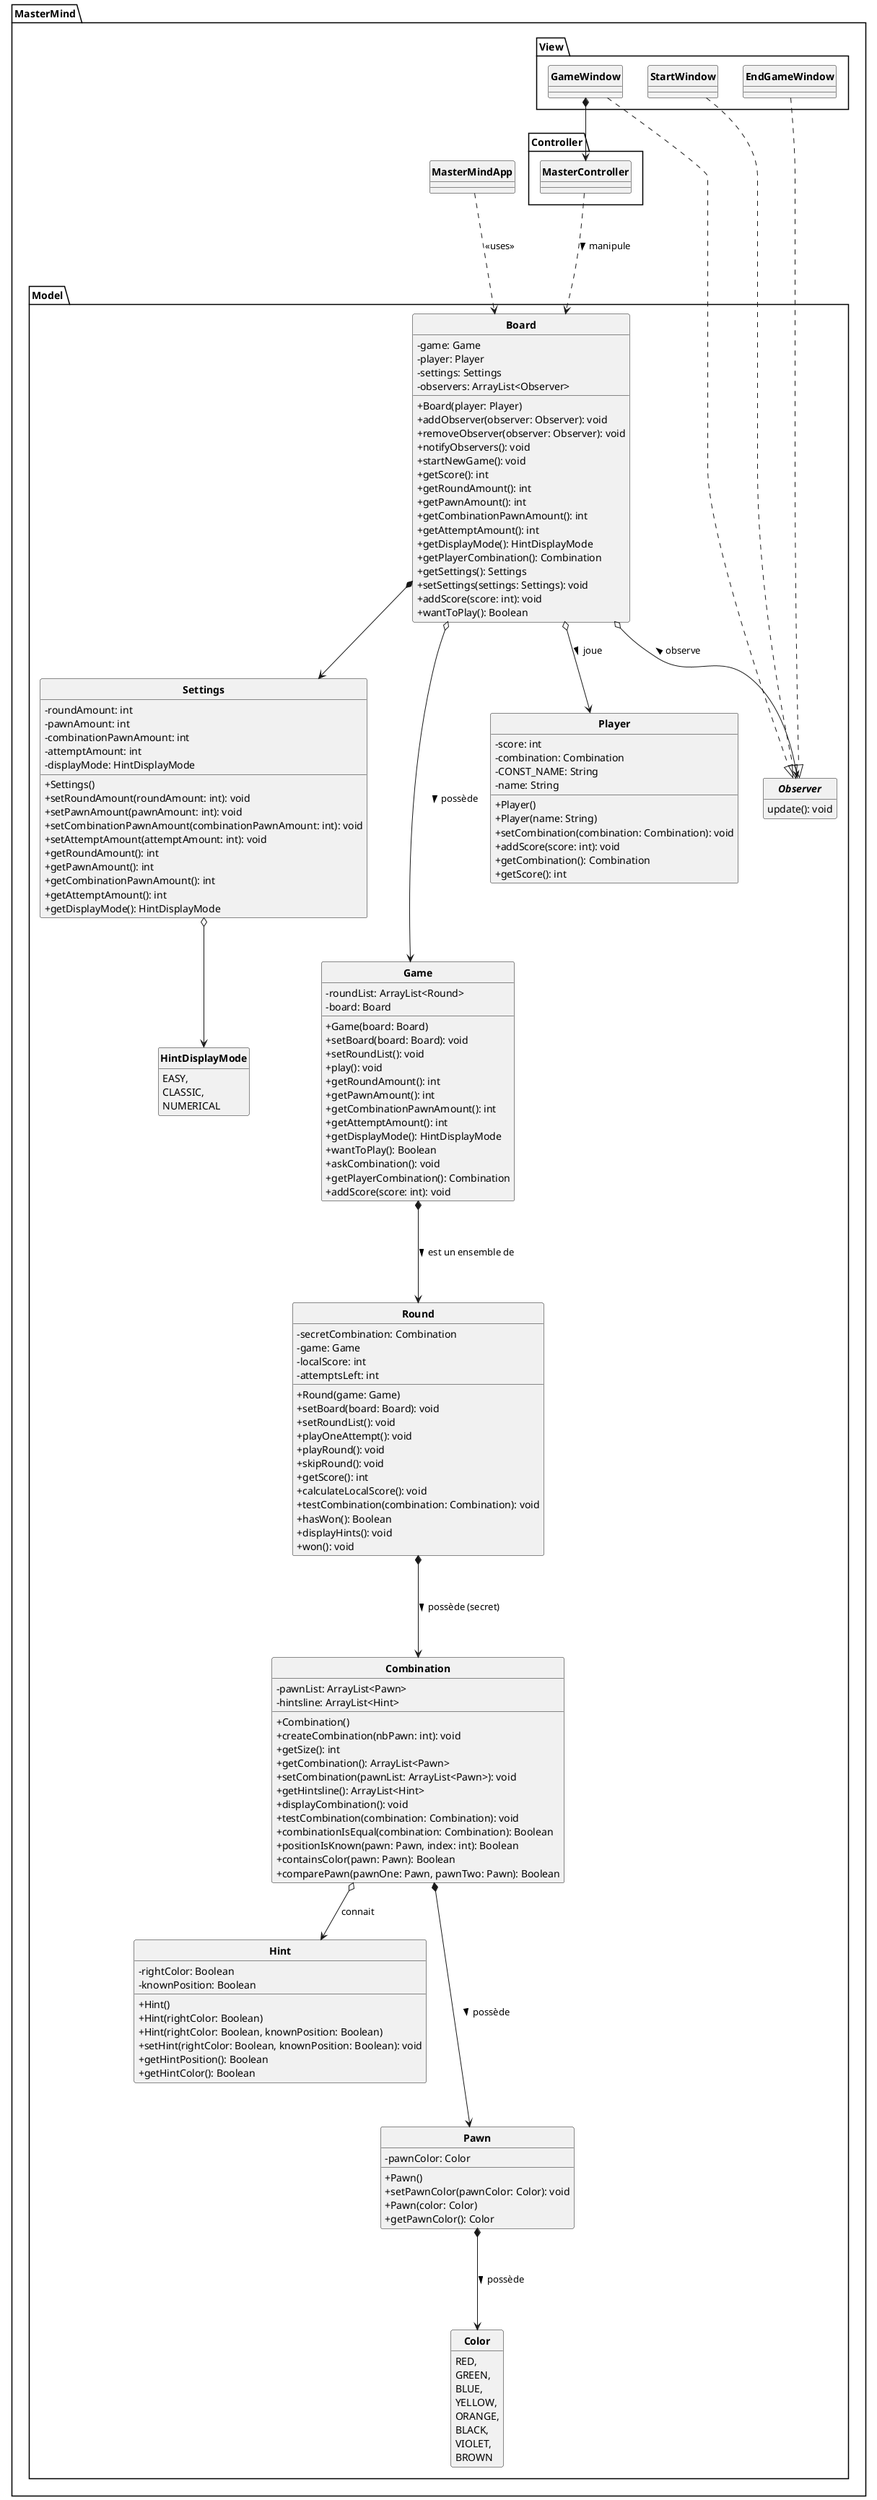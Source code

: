 @startuml
'https://plantuml.com/class-diagram
skinparam style strictuml
skinparam classAttributeIconSize 0
skinparam classFontStyle Bold
hide enum methods
hide interface attributes

package MasterMind{
    class MasterMindApp{
    }
        package Controller{
            class MasterController{
            }
        }
        package Model {
class Board {
    - game: Game
    - player: Player
    - settings: Settings
    - observers: ArrayList<Observer>

    + Board(player: Player)
    + addObserver(observer: Observer): void
    + removeObserver(observer: Observer): void
    + notifyObservers(): void
    + startNewGame(): void
    + getScore(): int
    + getRoundAmount(): int
    + getPawnAmount(): int
    + getCombinationPawnAmount(): int
    + getAttemptAmount(): int
    + getDisplayMode(): HintDisplayMode
    + getPlayerCombination(): Combination
    + getSettings(): Settings
    + setSettings(settings: Settings): void
    + addScore(score: int): void
    + wantToPlay(): Boolean
}

class Settings {
    - roundAmount: int
    - pawnAmount: int
    - combinationPawnAmount: int
    - attemptAmount: int
    - displayMode: HintDisplayMode

    + Settings()
    + setRoundAmount(roundAmount: int): void
    + setPawnAmount(pawnAmount: int): void
    + setCombinationPawnAmount(combinationPawnAmount: int): void
    + setAttemptAmount(attemptAmount: int): void
    + getRoundAmount(): int
    + getPawnAmount(): int
    + getCombinationPawnAmount(): int
    + getAttemptAmount(): int
    + getDisplayMode(): HintDisplayMode
}

class Game {
    - roundList: ArrayList<Round>
    - board: Board

    + Game(board: Board)
    + setBoard(board: Board): void
    + setRoundList(): void
    + play(): void
    + getRoundAmount(): int
    + getPawnAmount(): int
    + getCombinationPawnAmount(): int
    + getAttemptAmount(): int
    + getDisplayMode(): HintDisplayMode
    + wantToPlay(): Boolean
    + askCombination(): void
    + getPlayerCombination(): Combination
    + addScore(score: int): void
}

class Round {
    - secretCombination: Combination
    - game: Game
    - localScore: int
    - attemptsLeft: int

    + Round(game: Game)
    + setBoard(board: Board): void
    + setRoundList(): void
    + playOneAttempt(): void
    + playRound(): void
    + skipRound(): void
    + getScore(): int
    + calculateLocalScore(): void
    + testCombination(combination: Combination): void
    + hasWon(): Boolean
    + displayHints(): void
    + won(): void
}

class Player {
    - score: int
    - combination: Combination
    - CONST_NAME: String
    - name: String

    + Player()
    + Player(name: String)
    + setCombination(combination: Combination): void
    + addScore(score: int): void
    + getCombination(): Combination
    + getScore(): int
}

class Combination {
    - pawnList: ArrayList<Pawn>
    - hintsline: ArrayList<Hint>

    + Combination()
    + createCombination(nbPawn: int): void
    + getSize(): int
    + getCombination(): ArrayList<Pawn>
    + setCombination(pawnList: ArrayList<Pawn>): void
    + getHintsline(): ArrayList<Hint>
    + displayCombination(): void
    + testCombination(combination: Combination): void
    + combinationIsEqual(combination: Combination): Boolean
    + positionIsKnown(pawn: Pawn, index: int): Boolean
    + containsColor(pawn: Pawn): Boolean
    + comparePawn(pawnOne: Pawn, pawnTwo: Pawn): Boolean
}

class Hint {
    - rightColor: Boolean
    - knownPosition: Boolean

    + Hint()
    + Hint(rightColor: Boolean)
    + Hint(rightColor: Boolean, knownPosition: Boolean)
    + setHint(rightColor: Boolean, knownPosition: Boolean): void
    + getHintPosition(): Boolean
    + getHintColor(): Boolean
}

class Pawn {
    - pawnColor: Color

    + Pawn()
    + setPawnColor(pawnColor: Color): void
    + Pawn(color: Color)
    + getPawnColor(): Color
}

enum Color {
    RED,
    GREEN,
    BLUE,
    YELLOW,
    ORANGE,
    BLACK,
    VIOLET,
    BROWN
}

enum HintDisplayMode {
    EASY,
    CLASSIC,
    NUMERICAL
}

interface Observer {
    update(): void
}
        }
        package View {
            class GameWindow {
            }
            class StartWindow{
            }
            class EndGameWindow{
            }
        }
}

'Base pas ouf mais c'est un début'
'####VUES####'
GameWindow *--> MasterController
GameWindow ...|> Observer
StartWindow ...|> Observer
EndGameWindow ...|> Observer
'####MODEL####'
Combination *---> Pawn : > possède
Pawn *---> Color : > possède
Game *---> Round : > est un ensemble de
Board o--> Observer : < observe
Round *---> Combination : > possède (secret)
Board o---> Game : > possède
Board *--> Settings
Settings o--> HintDisplayMode
Board o--> Player : > joue
Combination o--> Hint : connait
'a revoir'

'####CONTROLLER####'
MasterController ...> Board : > manipule
'####MAIN####'
MasterMindApp ...> Board : <<uses>>
@enduml